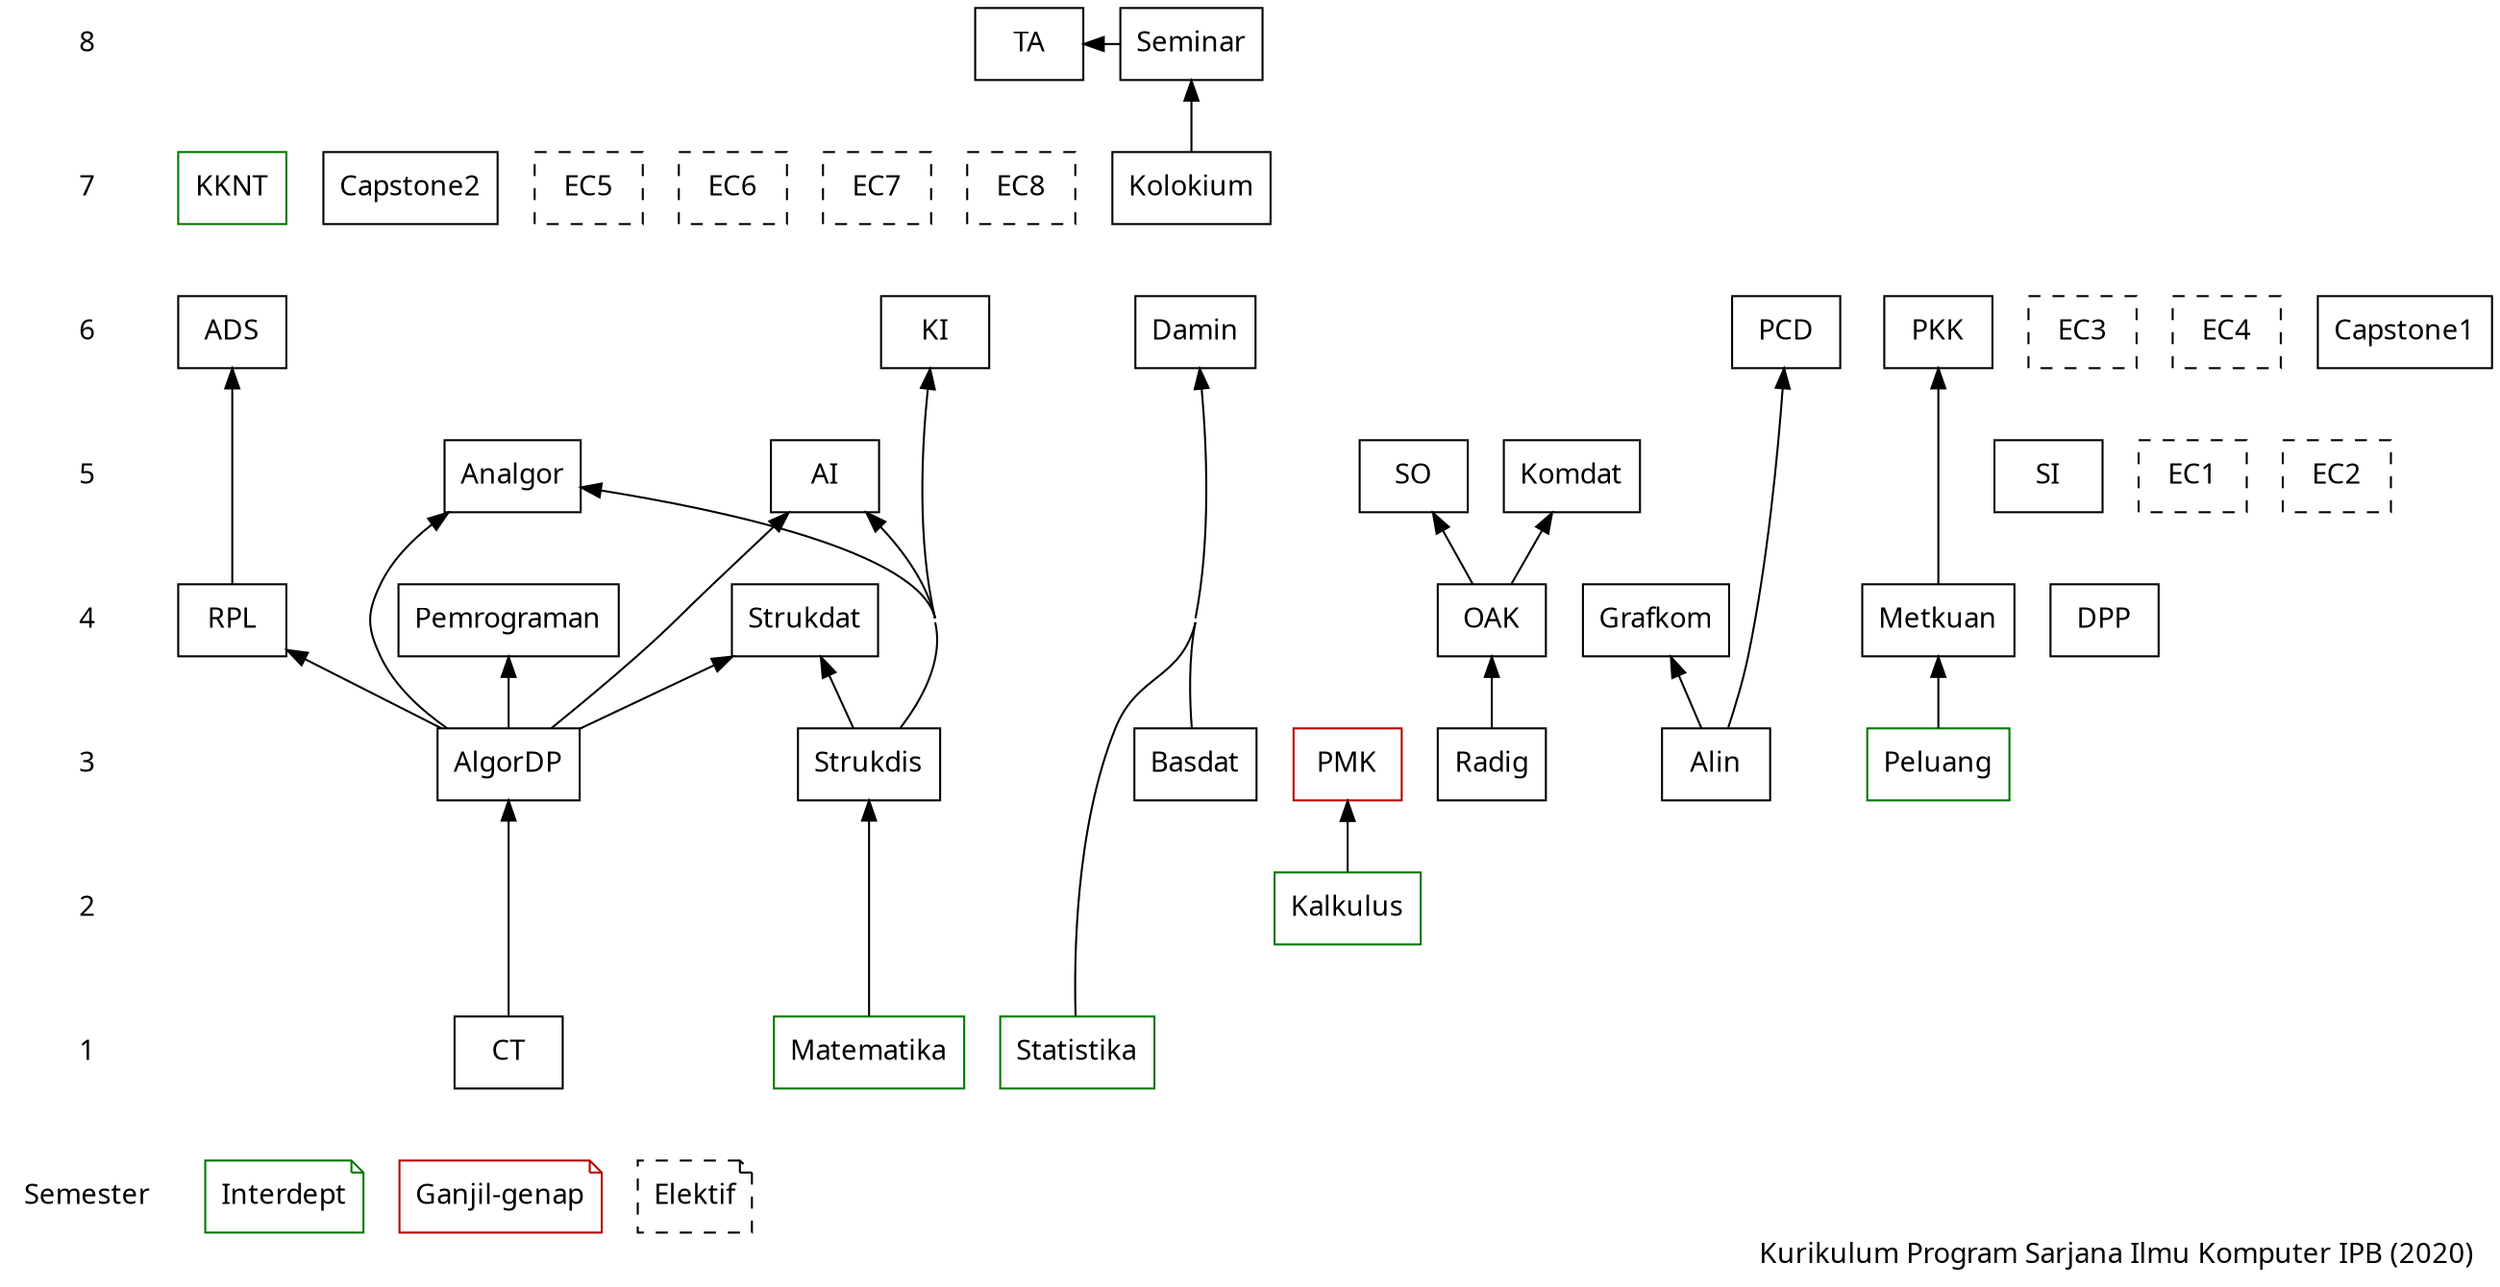 digraph kom2020
{
    node [shape="box"; fontname="B612"]
    edge [dir="back"]
    concentrate="true"

    # semester
    subgraph sem {
        node [shape="plaintext"]
        edge [style="invis"]
        8 -> 7 -> 6 -> 5 -> 4 -> 3 -> 2 -> 1 -> Semester
    }

    # mayor
    {rank="same" 1 Matematika CT Statistika}
    {rank="same" 2 Kalkulus}
    {rank="same" 3 AlgorDP PMK Radig Alin Strukdis Peluang Basdat}
    {rank="same" 4 Metkuan Pemrograman OAK Strukdat Grafkom RPL DPP}
    {rank="same" 5 Analgor SO SI AI Komdat EC1 EC2}
    {rank="same" 6 PKK PCD Damin KI ADS EC3 EC4 Capstone1}
    {rank="same" 7 KKNT Capstone2 EC5 EC6 EC7 EC8 Kolokium}
    {rank="same" 8 Seminar TA}
    AlgorDP -> CT
    PMK -> Kalkulus
    Strukdis -> Matematika
    Metkuan -> Peluang
    Pemrograman -> AlgorDP
    OAK -> Radig
    Strukdat -> {AlgorDP Strukdis}
    Grafkom -> Alin
    RPL -> AlgorDP
    Analgor -> {AlgorDP Strukdis}
    SO -> OAK
    AI -> {AlgorDP Strukdis}
    Komdat -> OAK
    PKK -> Metkuan
    PCD -> Alin
    Damin -> {Basdat Statistika}
    KI -> Strukdis
    ADS -> RPL
    Seminar -> Kolokium
    TA -> Seminar
    ## interdep
    Matematika, Statistika, Kalkulus, Peluang, KKNT [color="#007700"]
    ## ganjil-genap
    PMK [color="#bb0000"]

    # elektif
    EC1, EC2, EC3, EC4, EC5, EC6, EC7, EC8 [style="dashed"]


    # keterangan
    {rank="sink" Semester interdep ganjilgenap elektif}
    interdep [shape="note"; color="#007700";  label="Interdept"]
    ganjilgenap [shape="note"; color="#bb0000"; label="Ganjil-genap";]
    elektif [shape="note"; style="dashed"; label="Elektif"]

    # title
    label="Kurikulum Program Sarjana Ilmu Komputer IPB (2020)"
    labeljust="r"
    fontname="B612"
}
